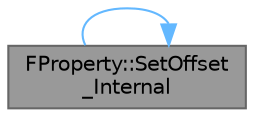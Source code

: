 digraph "FProperty::SetOffset_Internal"
{
 // INTERACTIVE_SVG=YES
 // LATEX_PDF_SIZE
  bgcolor="transparent";
  edge [fontname=Helvetica,fontsize=10,labelfontname=Helvetica,labelfontsize=10];
  node [fontname=Helvetica,fontsize=10,shape=box,height=0.2,width=0.4];
  rankdir="LR";
  Node1 [id="Node000001",label="FProperty::SetOffset\l_Internal",height=0.2,width=0.4,color="gray40", fillcolor="grey60", style="filled", fontcolor="black",tooltip="Set the alignment offset for this property - added for FMapProperty."];
  Node1 -> Node1 [id="edge1_Node000001_Node000001",color="steelblue1",style="solid",tooltip=" "];
}
